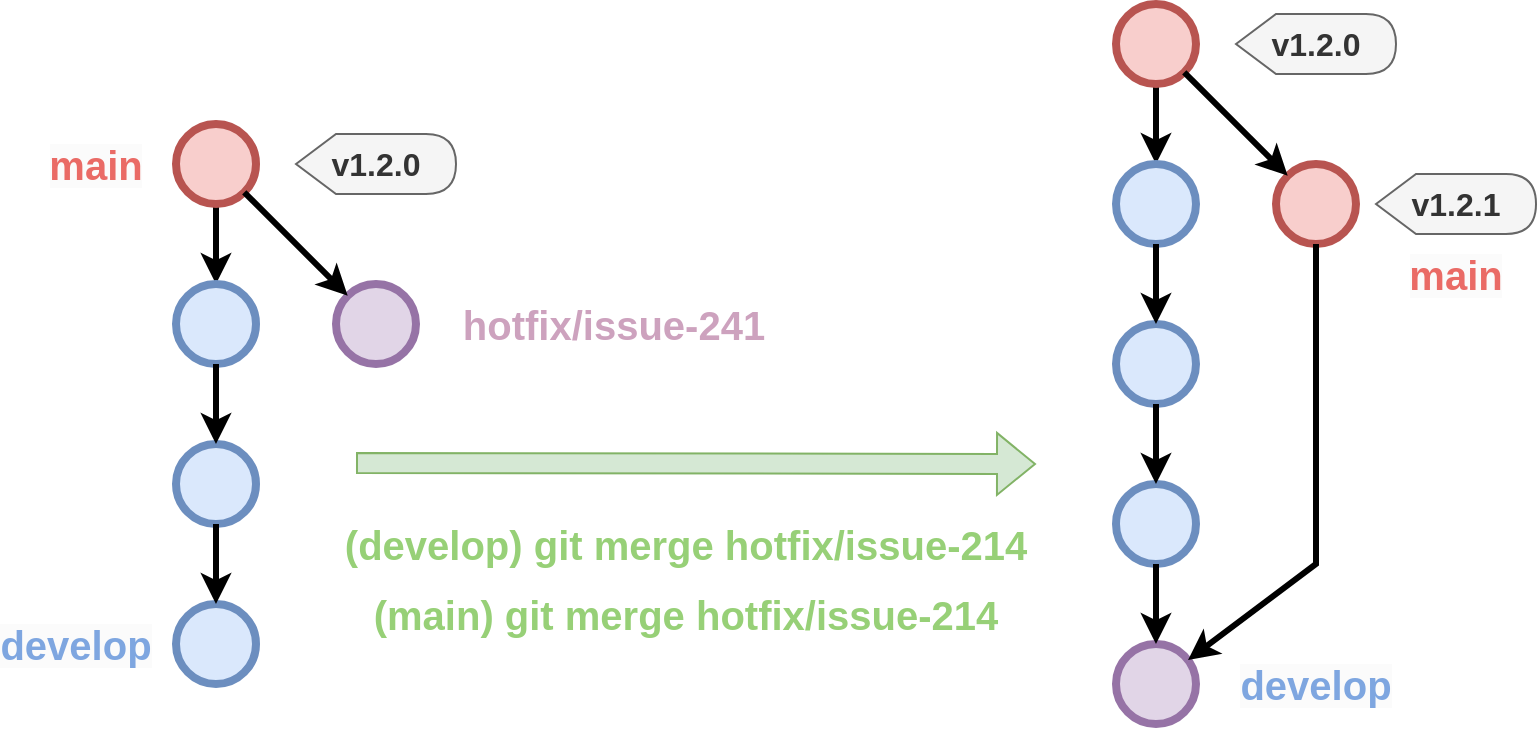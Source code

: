<mxfile version="24.8.0">
  <diagram name="Pàgina-1" id="ANfU_E7pHBMlSpgSDisd">
    <mxGraphModel dx="1434" dy="754" grid="1" gridSize="10" guides="1" tooltips="1" connect="1" arrows="1" fold="1" page="1" pageScale="1" pageWidth="827" pageHeight="1169" math="0" shadow="0">
      <root>
        <mxCell id="0" />
        <mxCell id="1" parent="0" />
        <mxCell id="q3OaoekdAnvkXVUmLFM6-1" value="" style="shape=flexArrow;endArrow=classic;html=1;rounded=0;fillColor=#d5e8d4;strokeColor=#82b366;" parent="1" edge="1">
          <mxGeometry width="50" height="50" relative="1" as="geometry">
            <mxPoint x="370" y="559.5" as="sourcePoint" />
            <mxPoint x="710" y="560" as="targetPoint" />
          </mxGeometry>
        </mxCell>
        <mxCell id="q3OaoekdAnvkXVUmLFM6-37" value="&lt;font size=&quot;1&quot; color=&quot;#97d077&quot; style=&quot;&quot;&gt;&lt;b style=&quot;font-size: 20px;&quot;&gt;(&lt;/b&gt;&lt;/font&gt;&lt;b style=&quot;color: rgb(151, 208, 119); font-size: 20px;&quot;&gt;main&lt;/b&gt;&lt;font size=&quot;1&quot; color=&quot;#97d077&quot; style=&quot;&quot;&gt;&lt;b style=&quot;font-size: 20px;&quot;&gt;) git merge&amp;nbsp;&lt;/b&gt;&lt;/font&gt;&lt;b style=&quot;color: rgb(151, 208, 119); font-size: 20px;&quot;&gt;hotfix/issue-214&lt;/b&gt;" style="text;html=1;align=center;verticalAlign=middle;whiteSpace=wrap;rounded=0;" parent="1" vertex="1">
          <mxGeometry x="350" y="620" width="370" height="30" as="geometry" />
        </mxCell>
        <mxCell id="nNz4s0xaN7WfVtO6dp6d-16" value="&lt;font color=&quot;#cda2be&quot; size=&quot;1&quot;&gt;&lt;b style=&quot;font-size: 20px;&quot;&gt;hotfix/issue-241&lt;/b&gt;&lt;/font&gt;" style="text;html=1;align=center;verticalAlign=middle;whiteSpace=wrap;rounded=0;opacity=40;" parent="1" vertex="1">
          <mxGeometry x="413.5" y="475" width="170" height="30" as="geometry" />
        </mxCell>
        <mxCell id="q3OaoekdAnvkXVUmLFM6-4" value="" style="edgeStyle=orthogonalEdgeStyle;rounded=0;orthogonalLoop=1;jettySize=auto;html=1;strokeWidth=3;" parent="1" source="q3OaoekdAnvkXVUmLFM6-5" target="q3OaoekdAnvkXVUmLFM6-8" edge="1">
          <mxGeometry relative="1" as="geometry" />
        </mxCell>
        <mxCell id="q3OaoekdAnvkXVUmLFM6-5" value="" style="ellipse;whiteSpace=wrap;html=1;fillColor=#f8cecc;strokeColor=#b85450;strokeWidth=4;" parent="1" vertex="1">
          <mxGeometry x="280" y="390" width="40" height="40" as="geometry" />
        </mxCell>
        <mxCell id="q3OaoekdAnvkXVUmLFM6-6" value="&lt;b style=&quot;forced-color-adjust: none; color: rgb(126, 166, 224); font-family: Helvetica; font-style: normal; font-variant-ligatures: normal; font-variant-caps: normal; letter-spacing: normal; orphans: 2; text-align: center; text-indent: 0px; text-transform: none; widows: 2; word-spacing: 0px; -webkit-text-stroke-width: 0px; white-space: normal; background-color: rgb(251, 251, 251); text-decoration-thickness: initial; text-decoration-style: initial; text-decoration-color: initial; font-size: 20px;&quot;&gt;develop&lt;/b&gt;" style="text;html=1;align=center;verticalAlign=middle;whiteSpace=wrap;rounded=0;" parent="1" vertex="1">
          <mxGeometry x="200" y="635" width="60" height="30" as="geometry" />
        </mxCell>
        <mxCell id="q3OaoekdAnvkXVUmLFM6-8" value="" style="ellipse;whiteSpace=wrap;html=1;fillColor=#dae8fc;strokeColor=#6c8ebf;strokeWidth=4;" parent="1" vertex="1">
          <mxGeometry x="280" y="470" width="40" height="40" as="geometry" />
        </mxCell>
        <mxCell id="q3OaoekdAnvkXVUmLFM6-10" value="" style="ellipse;whiteSpace=wrap;html=1;fillColor=#dae8fc;strokeColor=#6c8ebf;strokeWidth=4;" parent="1" vertex="1">
          <mxGeometry x="280" y="550" width="40" height="40" as="geometry" />
        </mxCell>
        <mxCell id="q3OaoekdAnvkXVUmLFM6-13" style="rounded=0;orthogonalLoop=1;jettySize=auto;html=1;strokeWidth=3;" parent="1" source="q3OaoekdAnvkXVUmLFM6-8" target="q3OaoekdAnvkXVUmLFM6-10" edge="1">
          <mxGeometry relative="1" as="geometry">
            <mxPoint x="390" y="600" as="sourcePoint" />
            <mxPoint x="390" y="640" as="targetPoint" />
          </mxGeometry>
        </mxCell>
        <mxCell id="q3OaoekdAnvkXVUmLFM6-14" value="" style="ellipse;whiteSpace=wrap;html=1;fillColor=#dae8fc;strokeColor=#6c8ebf;strokeWidth=4;" parent="1" vertex="1">
          <mxGeometry x="280" y="630" width="40" height="40" as="geometry" />
        </mxCell>
        <mxCell id="q3OaoekdAnvkXVUmLFM6-16" style="rounded=0;orthogonalLoop=1;jettySize=auto;html=1;strokeWidth=3;" parent="1" source="q3OaoekdAnvkXVUmLFM6-10" target="q3OaoekdAnvkXVUmLFM6-14" edge="1">
          <mxGeometry relative="1" as="geometry">
            <mxPoint x="310" y="520" as="sourcePoint" />
            <mxPoint x="310" y="640" as="targetPoint" />
          </mxGeometry>
        </mxCell>
        <mxCell id="0ba_NQS49spawvmG6TYM-1" value="&lt;b style=&quot;forced-color-adjust: none; font-family: Helvetica; font-style: normal; font-variant-ligatures: normal; font-variant-caps: normal; letter-spacing: normal; orphans: 2; text-align: center; text-indent: 0px; text-transform: none; widows: 2; word-spacing: 0px; -webkit-text-stroke-width: 0px; white-space: normal; background-color: rgb(251, 251, 251); text-decoration-thickness: initial; text-decoration-style: initial; text-decoration-color: initial; font-size: 20px;&quot;&gt;&lt;font color=&quot;#ea6b66&quot;&gt;main&lt;/font&gt;&lt;/b&gt;" style="text;html=1;align=center;verticalAlign=middle;whiteSpace=wrap;rounded=0;" parent="1" vertex="1">
          <mxGeometry x="210" y="395" width="60" height="30" as="geometry" />
        </mxCell>
        <mxCell id="0ba_NQS49spawvmG6TYM-3" value="" style="ellipse;whiteSpace=wrap;html=1;fillColor=#e1d5e7;strokeColor=#9673a6;strokeWidth=4;" parent="1" vertex="1">
          <mxGeometry x="360" y="470" width="40" height="40" as="geometry" />
        </mxCell>
        <mxCell id="0ba_NQS49spawvmG6TYM-4" style="rounded=0;orthogonalLoop=1;jettySize=auto;html=1;strokeWidth=3;" parent="1" source="q3OaoekdAnvkXVUmLFM6-5" target="0ba_NQS49spawvmG6TYM-3" edge="1">
          <mxGeometry relative="1" as="geometry">
            <mxPoint x="310" y="600" as="sourcePoint" />
            <mxPoint x="310" y="640" as="targetPoint" />
          </mxGeometry>
        </mxCell>
        <mxCell id="0ba_NQS49spawvmG6TYM-5" value="&lt;font style=&quot;font-size: 16px;&quot;&gt;&lt;b&gt;v1.2.0&lt;/b&gt;&lt;/font&gt;" style="shape=display;whiteSpace=wrap;html=1;fillColor=#f5f5f5;fontColor=#333333;strokeColor=#666666;" parent="1" vertex="1">
          <mxGeometry x="340" y="395" width="80" height="30" as="geometry" />
        </mxCell>
        <mxCell id="0ba_NQS49spawvmG6TYM-20" value="&lt;font size=&quot;1&quot; color=&quot;#97d077&quot; style=&quot;&quot;&gt;&lt;b style=&quot;font-size: 20px;&quot;&gt;(&lt;/b&gt;&lt;/font&gt;&lt;b style=&quot;color: rgb(151, 208, 119); font-size: 20px;&quot;&gt;develop&lt;/b&gt;&lt;font size=&quot;1&quot; color=&quot;#97d077&quot; style=&quot;&quot;&gt;&lt;b style=&quot;font-size: 20px;&quot;&gt;) git merge hotfix/issue-214&lt;/b&gt;&lt;/font&gt;" style="text;html=1;align=center;verticalAlign=middle;whiteSpace=wrap;rounded=0;" parent="1" vertex="1">
          <mxGeometry x="350" y="585" width="370" height="30" as="geometry" />
        </mxCell>
        <mxCell id="PTpYBDrivjhUZHeMxTHD-2" value="" style="edgeStyle=orthogonalEdgeStyle;rounded=0;orthogonalLoop=1;jettySize=auto;html=1;strokeWidth=3;" edge="1" parent="1" source="PTpYBDrivjhUZHeMxTHD-3" target="PTpYBDrivjhUZHeMxTHD-5">
          <mxGeometry relative="1" as="geometry" />
        </mxCell>
        <mxCell id="PTpYBDrivjhUZHeMxTHD-3" value="" style="ellipse;whiteSpace=wrap;html=1;fillColor=#f8cecc;strokeColor=#b85450;strokeWidth=4;" vertex="1" parent="1">
          <mxGeometry x="750" y="330" width="40" height="40" as="geometry" />
        </mxCell>
        <mxCell id="PTpYBDrivjhUZHeMxTHD-4" value="&lt;b style=&quot;forced-color-adjust: none; color: rgb(126, 166, 224); font-family: Helvetica; font-style: normal; font-variant-ligatures: normal; font-variant-caps: normal; letter-spacing: normal; orphans: 2; text-align: center; text-indent: 0px; text-transform: none; widows: 2; word-spacing: 0px; -webkit-text-stroke-width: 0px; white-space: normal; background-color: rgb(251, 251, 251); text-decoration-thickness: initial; text-decoration-style: initial; text-decoration-color: initial; font-size: 20px;&quot;&gt;develop&lt;/b&gt;" style="text;html=1;align=center;verticalAlign=middle;whiteSpace=wrap;rounded=0;" vertex="1" parent="1">
          <mxGeometry x="820" y="655" width="60" height="30" as="geometry" />
        </mxCell>
        <mxCell id="PTpYBDrivjhUZHeMxTHD-5" value="" style="ellipse;whiteSpace=wrap;html=1;fillColor=#dae8fc;strokeColor=#6c8ebf;strokeWidth=4;" vertex="1" parent="1">
          <mxGeometry x="750" y="410" width="40" height="40" as="geometry" />
        </mxCell>
        <mxCell id="PTpYBDrivjhUZHeMxTHD-6" value="" style="ellipse;whiteSpace=wrap;html=1;fillColor=#dae8fc;strokeColor=#6c8ebf;strokeWidth=4;" vertex="1" parent="1">
          <mxGeometry x="750" y="490" width="40" height="40" as="geometry" />
        </mxCell>
        <mxCell id="PTpYBDrivjhUZHeMxTHD-7" style="rounded=0;orthogonalLoop=1;jettySize=auto;html=1;strokeWidth=3;" edge="1" parent="1" source="PTpYBDrivjhUZHeMxTHD-5" target="PTpYBDrivjhUZHeMxTHD-6">
          <mxGeometry relative="1" as="geometry">
            <mxPoint x="860" y="540" as="sourcePoint" />
            <mxPoint x="860" y="580" as="targetPoint" />
          </mxGeometry>
        </mxCell>
        <mxCell id="PTpYBDrivjhUZHeMxTHD-8" value="" style="ellipse;whiteSpace=wrap;html=1;fillColor=#dae8fc;strokeColor=#6c8ebf;strokeWidth=4;" vertex="1" parent="1">
          <mxGeometry x="750" y="570" width="40" height="40" as="geometry" />
        </mxCell>
        <mxCell id="PTpYBDrivjhUZHeMxTHD-9" style="rounded=0;orthogonalLoop=1;jettySize=auto;html=1;strokeWidth=3;" edge="1" parent="1" source="PTpYBDrivjhUZHeMxTHD-6" target="PTpYBDrivjhUZHeMxTHD-8">
          <mxGeometry relative="1" as="geometry">
            <mxPoint x="780" y="460" as="sourcePoint" />
            <mxPoint x="780" y="580" as="targetPoint" />
          </mxGeometry>
        </mxCell>
        <mxCell id="PTpYBDrivjhUZHeMxTHD-10" value="&lt;b style=&quot;forced-color-adjust: none; font-family: Helvetica; font-style: normal; font-variant-ligatures: normal; font-variant-caps: normal; letter-spacing: normal; orphans: 2; text-align: center; text-indent: 0px; text-transform: none; widows: 2; word-spacing: 0px; -webkit-text-stroke-width: 0px; white-space: normal; background-color: rgb(251, 251, 251); text-decoration-thickness: initial; text-decoration-style: initial; text-decoration-color: initial; font-size: 20px;&quot;&gt;&lt;font color=&quot;#ea6b66&quot;&gt;main&lt;/font&gt;&lt;/b&gt;" style="text;html=1;align=center;verticalAlign=middle;whiteSpace=wrap;rounded=0;" vertex="1" parent="1">
          <mxGeometry x="890" y="450" width="60" height="30" as="geometry" />
        </mxCell>
        <mxCell id="PTpYBDrivjhUZHeMxTHD-11" value="" style="ellipse;whiteSpace=wrap;html=1;fillColor=#f8cecc;strokeColor=#b85450;strokeWidth=4;" vertex="1" parent="1">
          <mxGeometry x="830" y="410" width="40" height="40" as="geometry" />
        </mxCell>
        <mxCell id="PTpYBDrivjhUZHeMxTHD-12" style="rounded=0;orthogonalLoop=1;jettySize=auto;html=1;strokeWidth=3;" edge="1" parent="1" source="PTpYBDrivjhUZHeMxTHD-3" target="PTpYBDrivjhUZHeMxTHD-11">
          <mxGeometry relative="1" as="geometry">
            <mxPoint x="780" y="540" as="sourcePoint" />
            <mxPoint x="780" y="580" as="targetPoint" />
          </mxGeometry>
        </mxCell>
        <mxCell id="PTpYBDrivjhUZHeMxTHD-13" value="&lt;font style=&quot;font-size: 16px;&quot;&gt;&lt;b&gt;v1.2.0&lt;/b&gt;&lt;/font&gt;" style="shape=display;whiteSpace=wrap;html=1;fillColor=#f5f5f5;fontColor=#333333;strokeColor=#666666;" vertex="1" parent="1">
          <mxGeometry x="810" y="335" width="80" height="30" as="geometry" />
        </mxCell>
        <mxCell id="PTpYBDrivjhUZHeMxTHD-14" value="&lt;font style=&quot;font-size: 16px;&quot;&gt;&lt;b&gt;v1.2.1&lt;/b&gt;&lt;/font&gt;" style="shape=display;whiteSpace=wrap;html=1;fillColor=#f5f5f5;fontColor=#333333;strokeColor=#666666;" vertex="1" parent="1">
          <mxGeometry x="880" y="415" width="80" height="30" as="geometry" />
        </mxCell>
        <mxCell id="PTpYBDrivjhUZHeMxTHD-15" value="" style="ellipse;whiteSpace=wrap;html=1;fillColor=#e1d5e7;strokeColor=#9673a6;strokeWidth=4;" vertex="1" parent="1">
          <mxGeometry x="750" y="650" width="40" height="40" as="geometry" />
        </mxCell>
        <mxCell id="PTpYBDrivjhUZHeMxTHD-16" style="rounded=0;orthogonalLoop=1;jettySize=auto;html=1;strokeWidth=3;" edge="1" parent="1" source="PTpYBDrivjhUZHeMxTHD-8" target="PTpYBDrivjhUZHeMxTHD-15">
          <mxGeometry relative="1" as="geometry">
            <mxPoint x="830" y="660" as="sourcePoint" />
            <mxPoint x="830" y="700" as="targetPoint" />
          </mxGeometry>
        </mxCell>
        <mxCell id="PTpYBDrivjhUZHeMxTHD-17" style="rounded=0;orthogonalLoop=1;jettySize=auto;html=1;strokeWidth=3;" edge="1" parent="1" source="PTpYBDrivjhUZHeMxTHD-11" target="PTpYBDrivjhUZHeMxTHD-15">
          <mxGeometry relative="1" as="geometry">
            <mxPoint x="794" y="374" as="sourcePoint" />
            <mxPoint x="846" y="426" as="targetPoint" />
            <Array as="points">
              <mxPoint x="850" y="610" />
            </Array>
          </mxGeometry>
        </mxCell>
      </root>
    </mxGraphModel>
  </diagram>
</mxfile>

